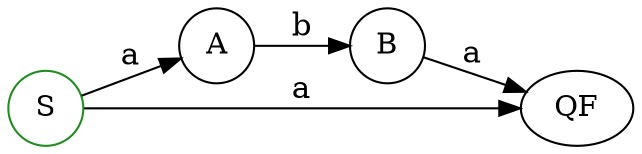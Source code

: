 digraph G {
    rankdir="LR";
    B [label="B", shape="circle", color="black"];
    A [label="A", shape="circle", color="black"];
    S [label="S", shape="circle", color="forestgreen"];
    S -> QF [label="a", fontsize=15];
    S -> A [label="a", fontsize=15];
    A -> B [label="b", fontsize=15];
    B -> QF [label="a", fontsize=15];
}
